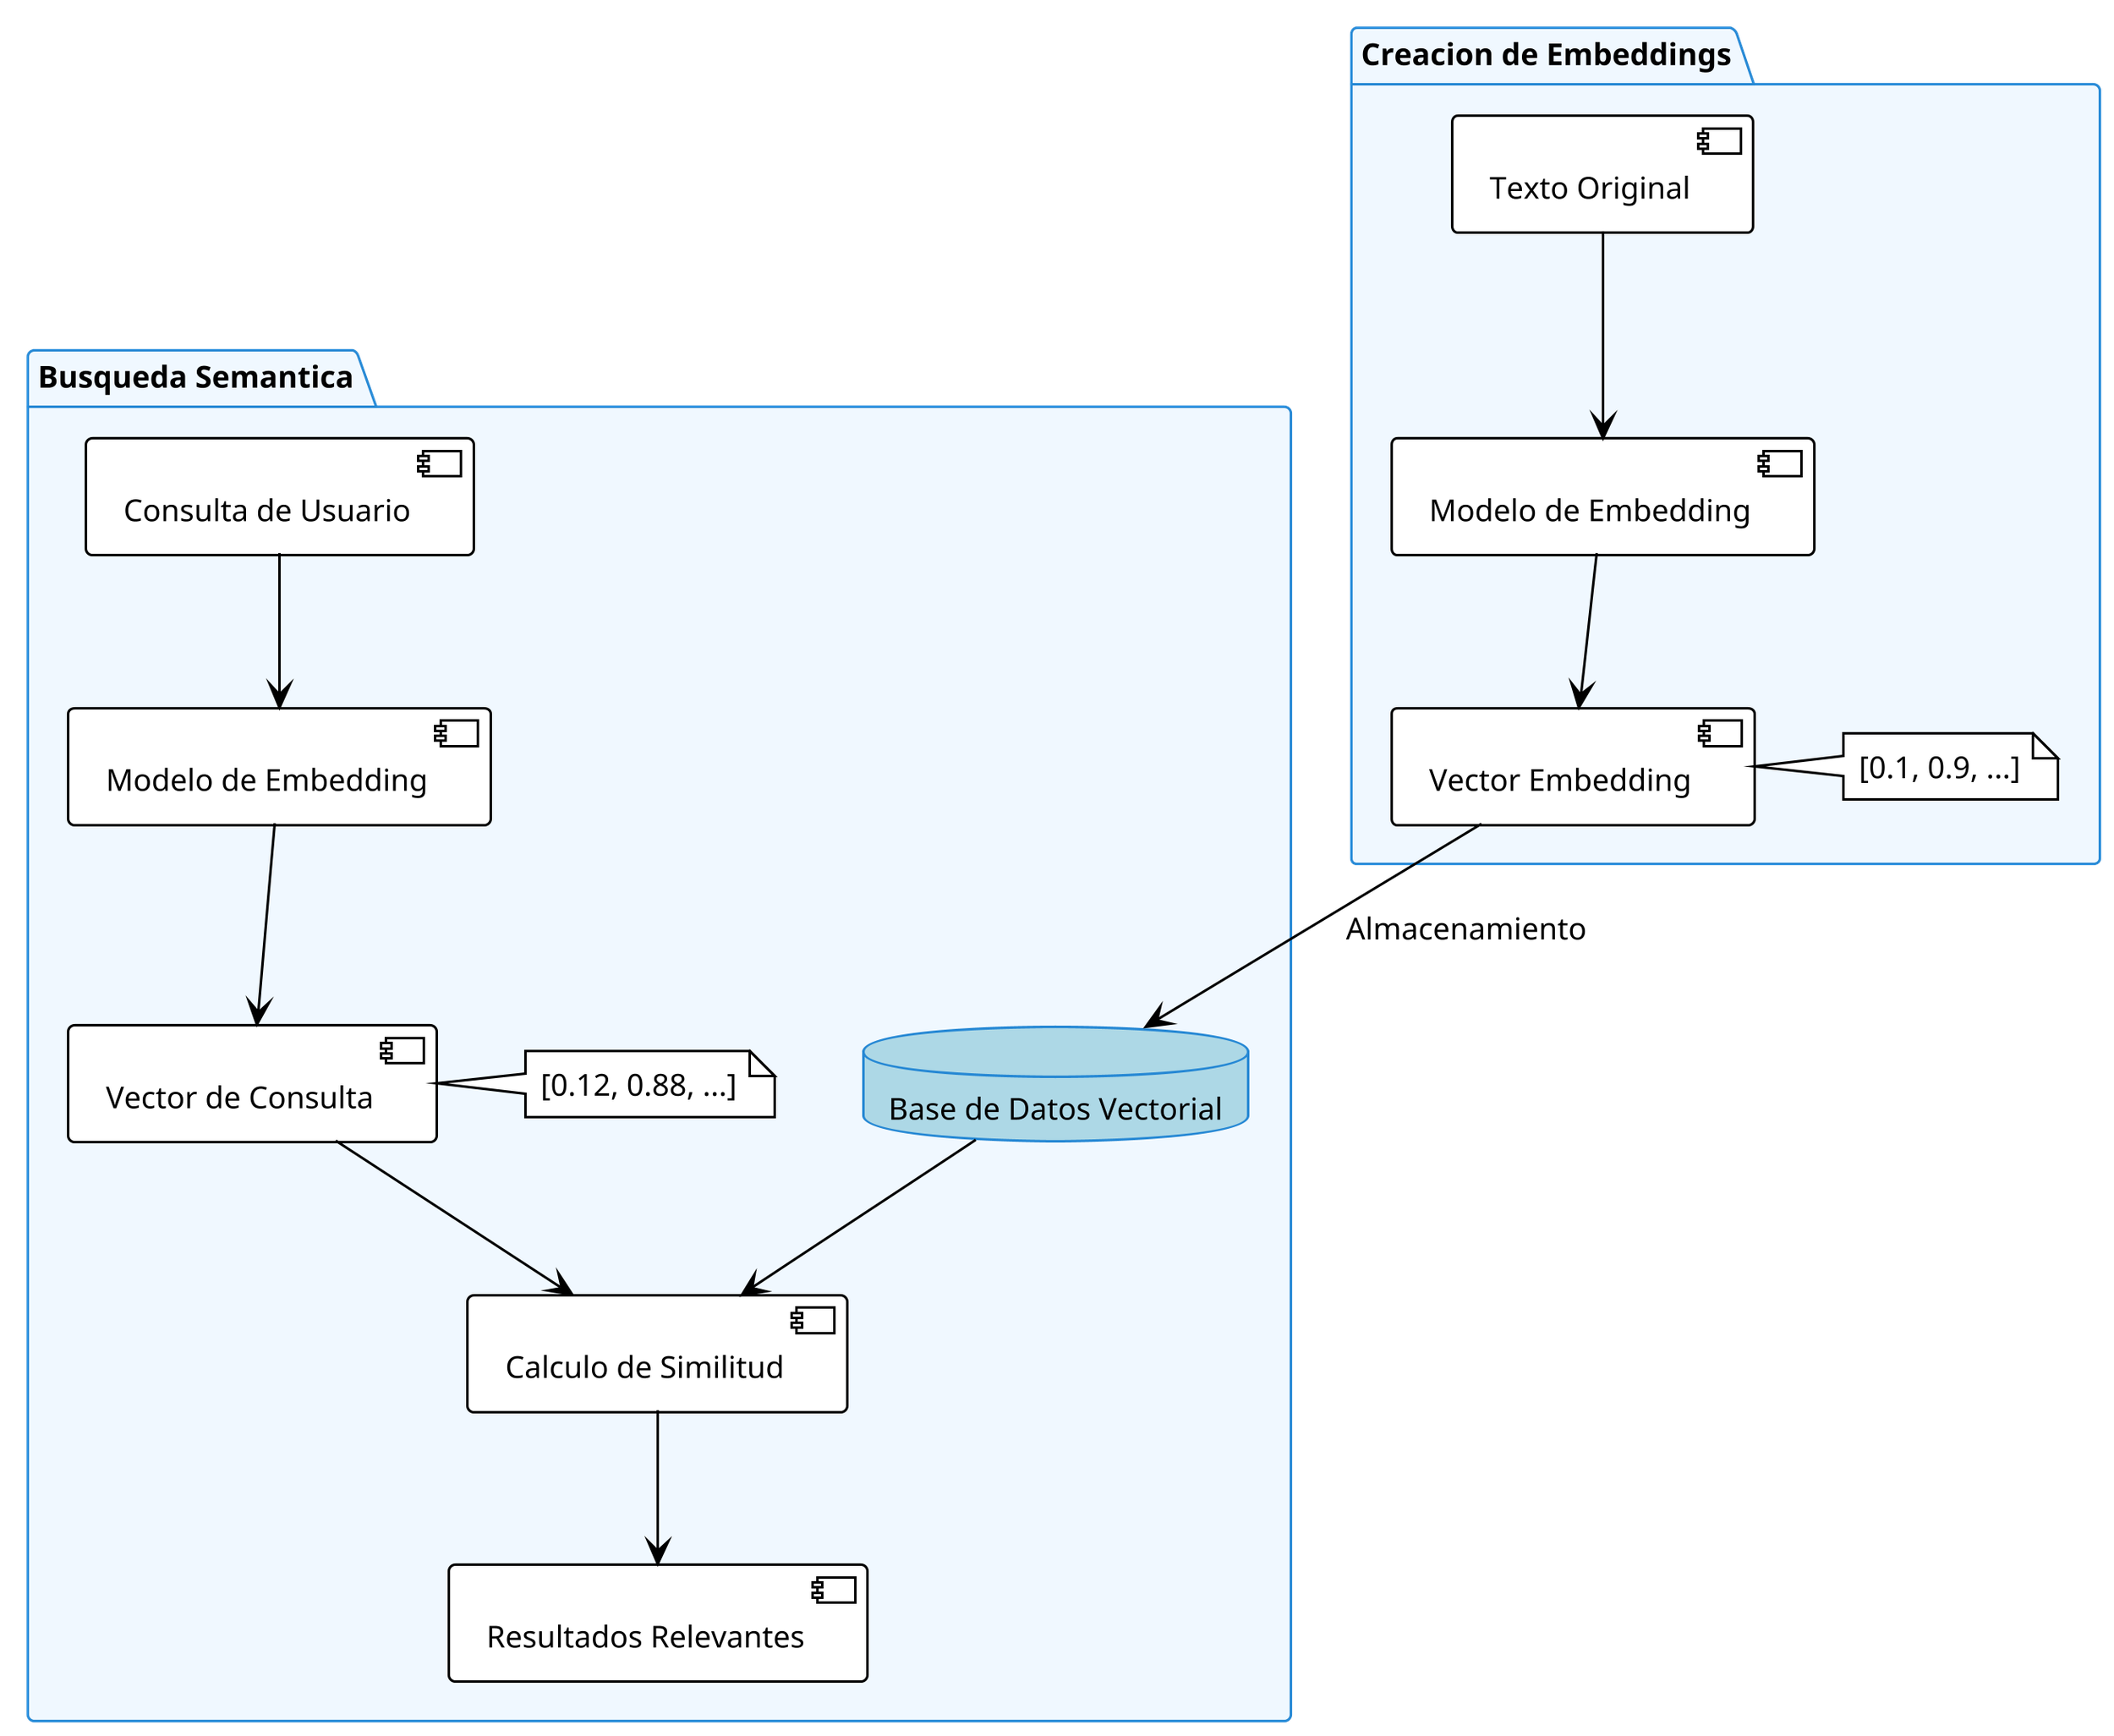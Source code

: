 @startuml "Proceso de Embeddings y Busqueda Semantica"
' Mejora la legibilidad y la calidad de la imagen para documentos.
!theme plain
skinparam {
    dpi 300
    shadowing false
    backgroundColor transparent
    defaultFontName "Arial"
    defaultFontSize 12

    package {
        borderColor #2688d4
        backgroundColor #f0f8ff
    }

    database {
        borderColor #2688d4
        backgroundColor #add8e6
    }
}

package "Creacion de Embeddings" {
  [Texto Original] as Texto
  [Modelo de Embedding] as ModeloEmbedding1
  [Vector Embedding] as VectorEmbedding
  note right of VectorEmbedding : [0.1, 0.9, ...]

  Texto --> ModeloEmbedding1
  ModeloEmbedding1 --> VectorEmbedding
}

package "Busqueda Semantica" {
  [Consulta de Usuario] as Consulta
  [Modelo de Embedding] as ModeloEmbedding2
  [Vector de Consulta] as VectorConsulta
  note right of VectorConsulta : [0.12, 0.88, ...]
  database "Base de Datos Vectorial" as DBVectores
  [Calculo de Similitud] as Similitud
  [Resultados Relevantes] as Resultados

  Consulta --> ModeloEmbedding2
  ModeloEmbedding2 --> VectorConsulta
  
  VectorConsulta --> Similitud
  DBVectores --> Similitud
  Similitud --> Resultados
}

VectorEmbedding --> DBVectores : Almacenamiento

@enduml
@enduml